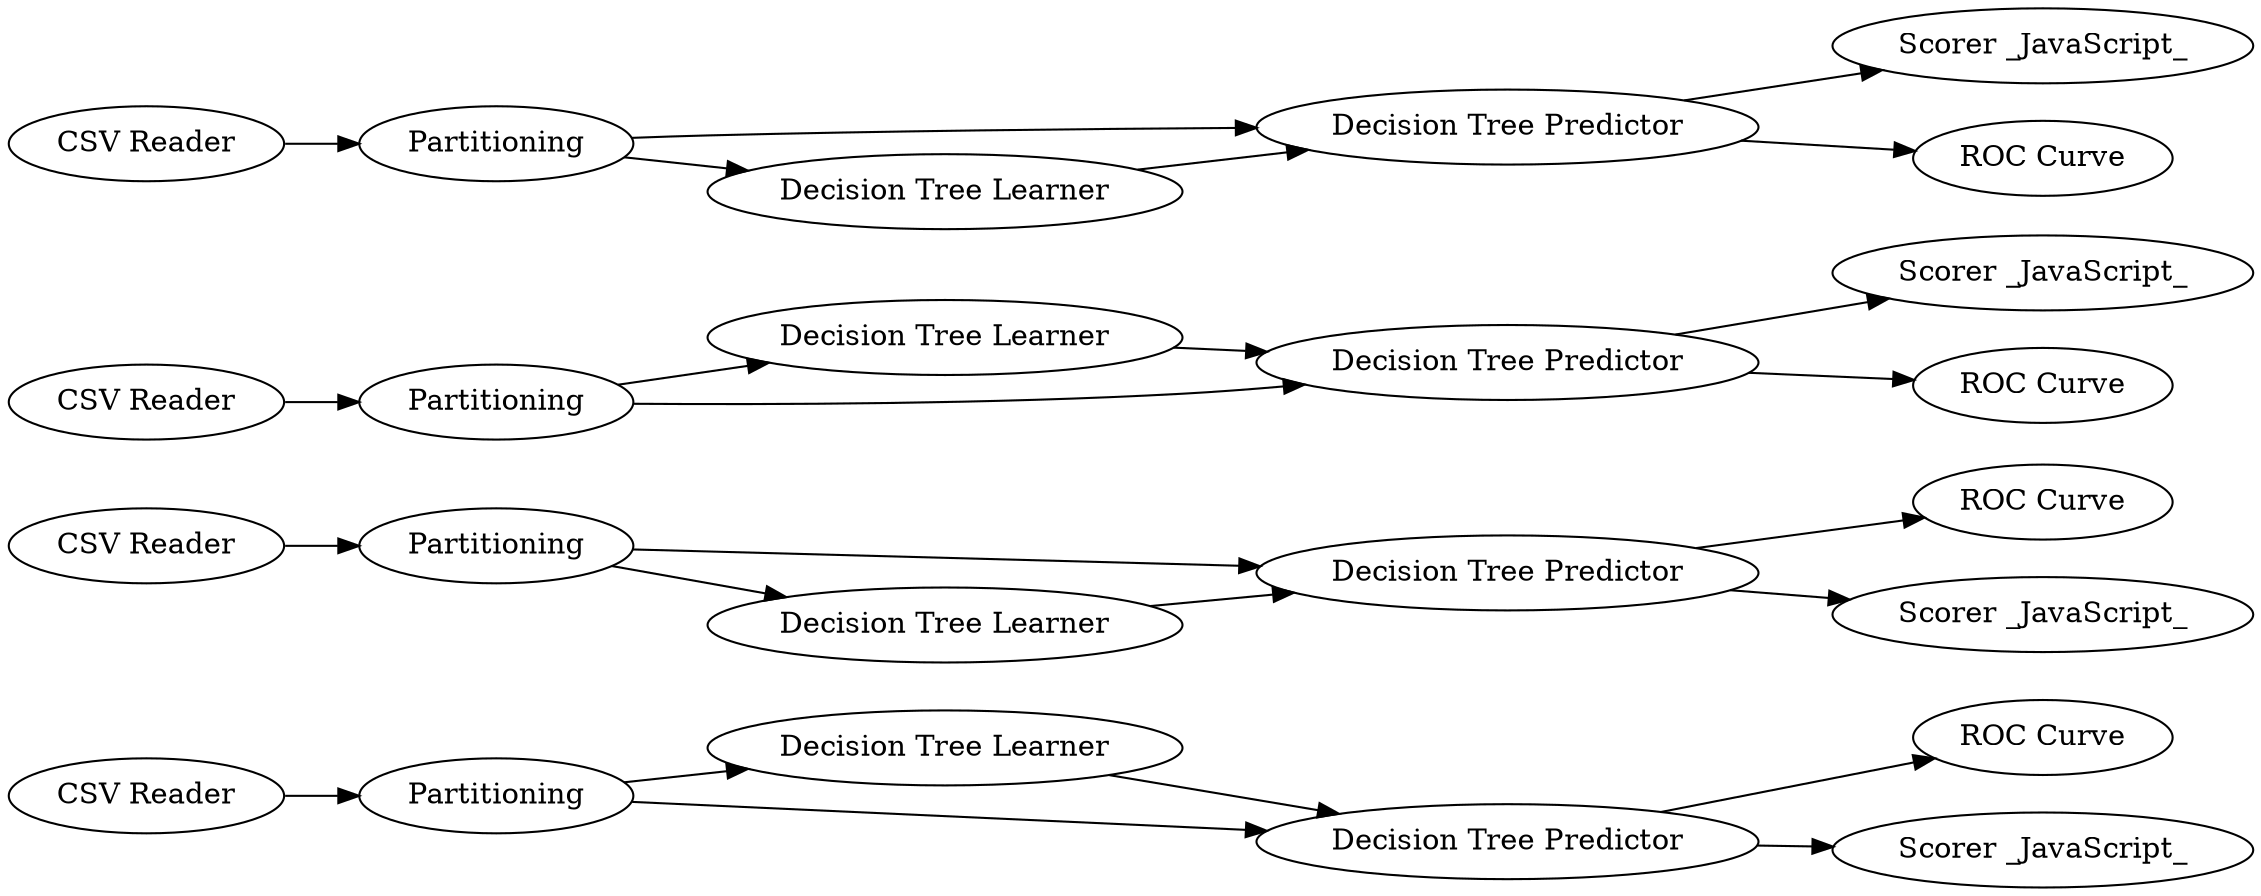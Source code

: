 digraph {
	63 [label=Partitioning]
	64 [label="Decision Tree Learner"]
	65 [label="Decision Tree Predictor"]
	68 [label="ROC Curve"]
	69 [label="Scorer _JavaScript_"]
	70 [label="CSV Reader"]
	71 [label="CSV Reader"]
	72 [label="CSV Reader"]
	73 [label="CSV Reader"]
	74 [label="ROC Curve"]
	75 [label=Partitioning]
	76 [label="Decision Tree Predictor"]
	77 [label="Scorer _JavaScript_"]
	78 [label="Decision Tree Learner"]
	79 [label="Decision Tree Learner"]
	80 [label=Partitioning]
	81 [label="Scorer _JavaScript_"]
	82 [label="ROC Curve"]
	83 [label="Decision Tree Predictor"]
	84 [label="Scorer _JavaScript_"]
	85 [label="Decision Tree Predictor"]
	86 [label="ROC Curve"]
	87 [label=Partitioning]
	88 [label="Decision Tree Learner"]
	63 -> 65
	63 -> 64
	64 -> 65
	65 -> 68
	65 -> 69
	70 -> 63
	71 -> 75
	72 -> 80
	73 -> 87
	75 -> 76
	75 -> 78
	76 -> 77
	76 -> 74
	78 -> 76
	79 -> 83
	80 -> 79
	80 -> 83
	83 -> 81
	83 -> 82
	85 -> 86
	85 -> 84
	87 -> 85
	87 -> 88
	88 -> 85
	rankdir=LR
}
